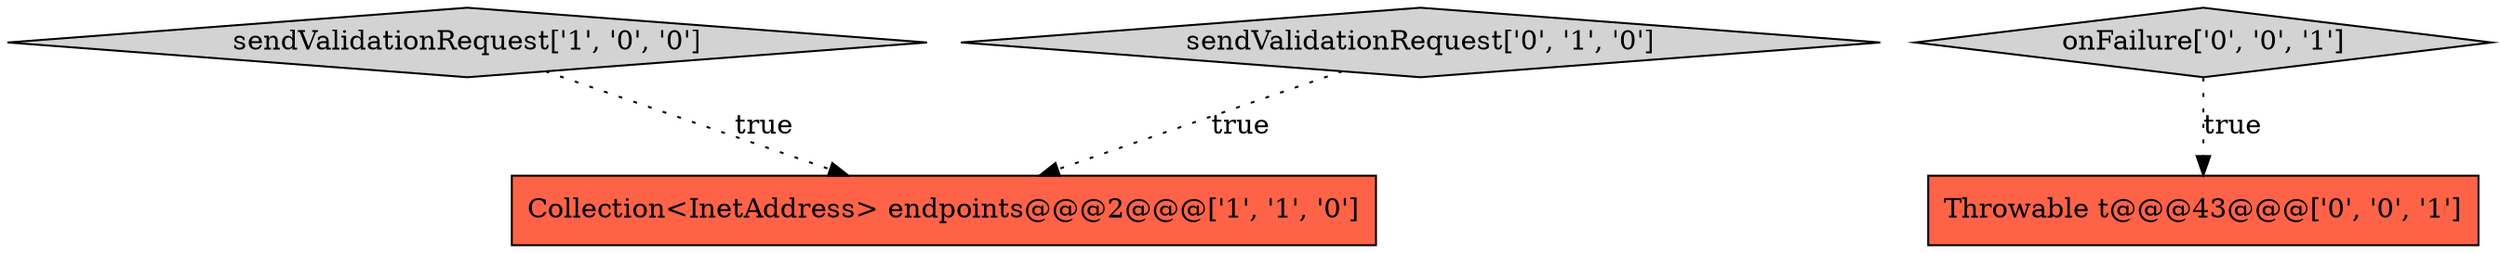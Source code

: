 digraph {
1 [style = filled, label = "sendValidationRequest['1', '0', '0']", fillcolor = lightgray, shape = diamond image = "AAA0AAABBB1BBB"];
3 [style = filled, label = "Throwable t@@@43@@@['0', '0', '1']", fillcolor = tomato, shape = box image = "AAA0AAABBB3BBB"];
2 [style = filled, label = "sendValidationRequest['0', '1', '0']", fillcolor = lightgray, shape = diamond image = "AAA0AAABBB2BBB"];
0 [style = filled, label = "Collection<InetAddress> endpoints@@@2@@@['1', '1', '0']", fillcolor = tomato, shape = box image = "AAA0AAABBB1BBB"];
4 [style = filled, label = "onFailure['0', '0', '1']", fillcolor = lightgray, shape = diamond image = "AAA0AAABBB3BBB"];
2->0 [style = dotted, label="true"];
4->3 [style = dotted, label="true"];
1->0 [style = dotted, label="true"];
}

